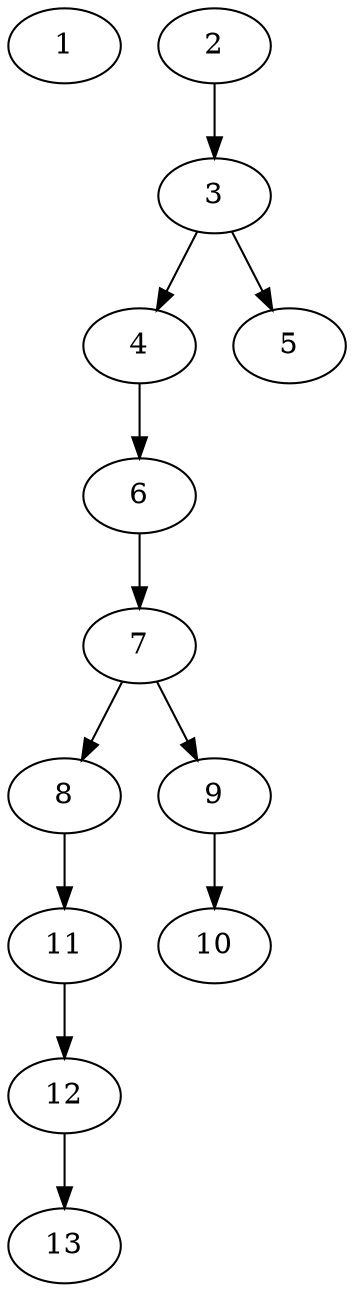 // DAG (tier=1-easy, mode=compute, n=13, ccr=0.285, fat=0.399, density=0.222, regular=0.749, jump=0.065, mindata=262144, maxdata=2097152)
// DAG automatically generated by daggen at Sun Aug 24 16:33:32 2025
// /home/ermia/Project/Environments/daggen/bin/daggen --dot --ccr 0.285 --fat 0.399 --regular 0.749 --density 0.222 --jump 0.065 --mindata 262144 --maxdata 2097152 -n 13 
digraph G {
  1 [size="108656977462165504", alpha="0.13", expect_size="54328488731082752"]
  2 [size="397441490294407168", alpha="0.18", expect_size="198720745147203584"]
  2 -> 3 [size ="4324528750592"]
  3 [size="5027912287998967808", alpha="0.05", expect_size="2513956143999483904"]
  3 -> 4 [size ="23479118200832"]
  3 -> 5 [size ="23479118200832"]
  4 [size="305955251363648", alpha="0.06", expect_size="152977625681824"]
  4 -> 6 [size ="27058428182528"]
  5 [size="20171040479213240", alpha="0.15", expect_size="10085520239606620"]
  6 [size="3327916660110655488", alpha="0.18", expect_size="1663958330055327744"]
  6 -> 7 [size ="17832200896512"]
  7 [size="77255803155060736", alpha="0.10", expect_size="38627901577530368"]
  7 -> 8 [size ="31734313779200"]
  7 -> 9 [size ="31734313779200"]
  8 [size="18748304929088272", alpha="0.17", expect_size="9374152464544136"]
  8 -> 11 [size ="19483179614208"]
  9 [size="5853799906279424000", alpha="0.02", expect_size="2926899953139712000"]
  9 -> 10 [size ="25984552140800"]
  10 [size="919053157662399", alpha="0.11", expect_size="459526578831199"]
  11 [size="182156509890078", alpha="0.08", expect_size="91078254945039"]
  11 -> 12 [size ="12363096915968"]
  12 [size="206265839823880192", alpha="0.17", expect_size="103132919911940096"]
  12 -> 13 [size ="2792810872832"]
  13 [size="837072506841439", alpha="0.08", expect_size="418536253420719"]
}